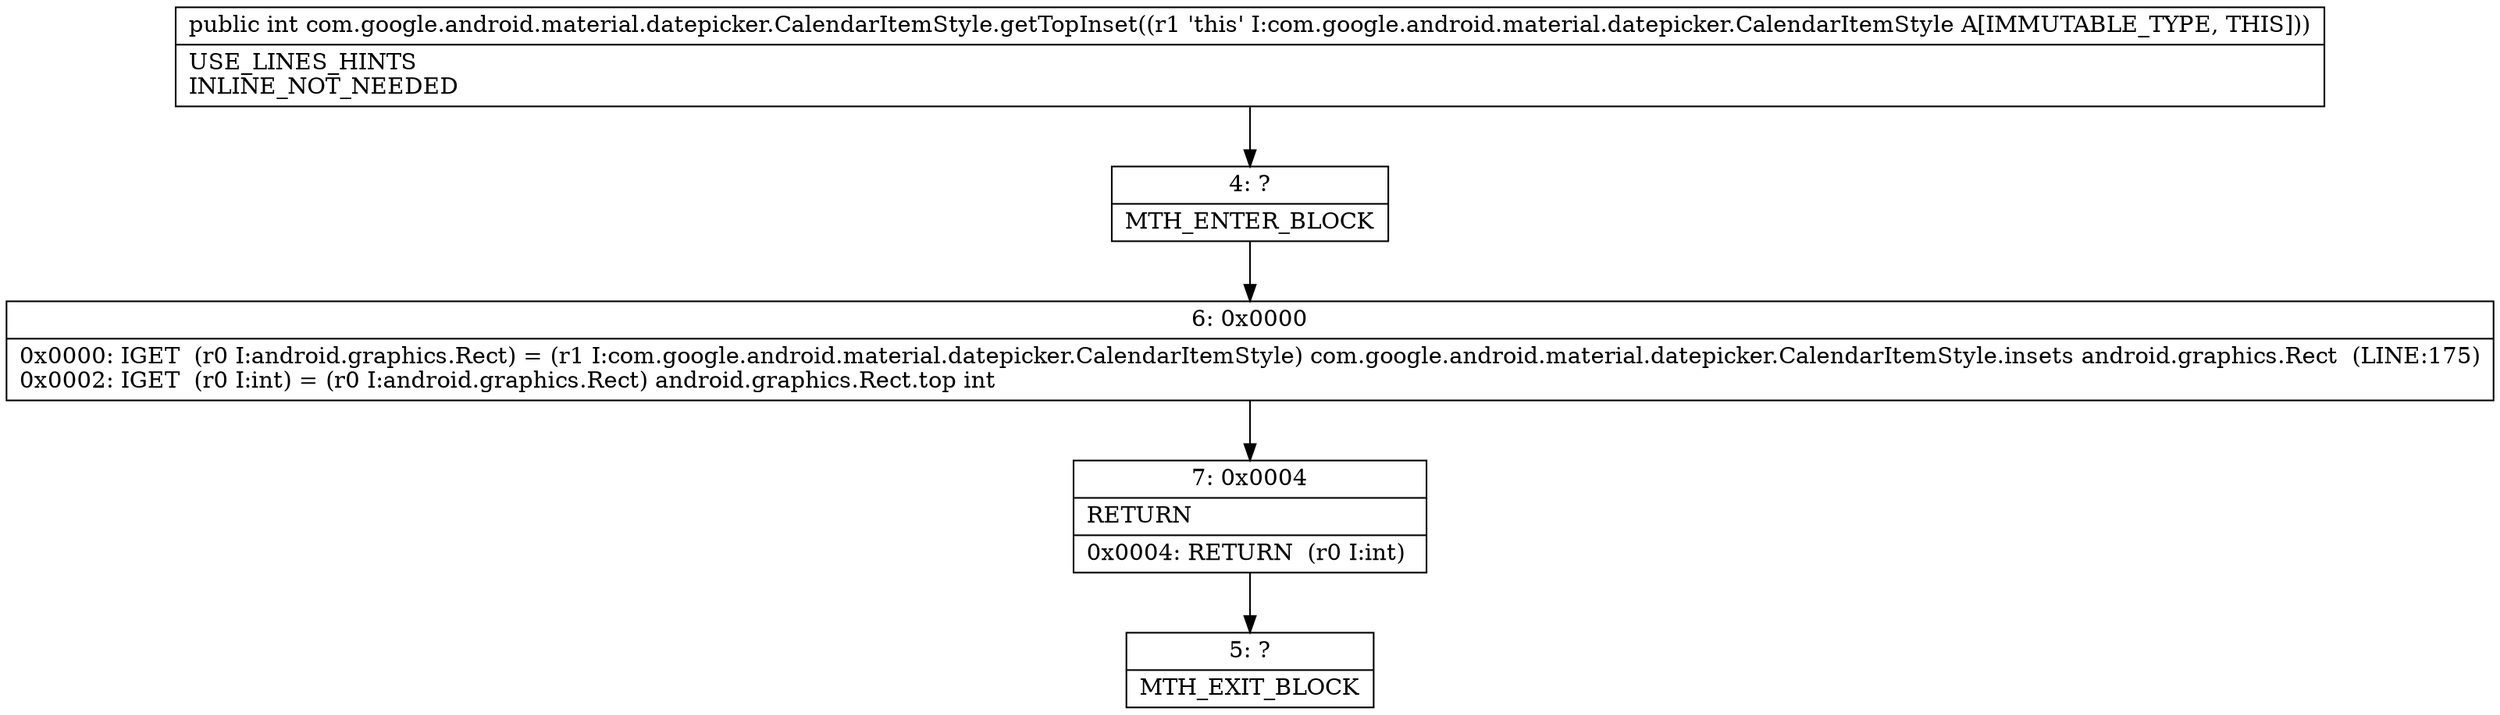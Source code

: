 digraph "CFG forcom.google.android.material.datepicker.CalendarItemStyle.getTopInset()I" {
Node_4 [shape=record,label="{4\:\ ?|MTH_ENTER_BLOCK\l}"];
Node_6 [shape=record,label="{6\:\ 0x0000|0x0000: IGET  (r0 I:android.graphics.Rect) = (r1 I:com.google.android.material.datepicker.CalendarItemStyle) com.google.android.material.datepicker.CalendarItemStyle.insets android.graphics.Rect  (LINE:175)\l0x0002: IGET  (r0 I:int) = (r0 I:android.graphics.Rect) android.graphics.Rect.top int \l}"];
Node_7 [shape=record,label="{7\:\ 0x0004|RETURN\l|0x0004: RETURN  (r0 I:int) \l}"];
Node_5 [shape=record,label="{5\:\ ?|MTH_EXIT_BLOCK\l}"];
MethodNode[shape=record,label="{public int com.google.android.material.datepicker.CalendarItemStyle.getTopInset((r1 'this' I:com.google.android.material.datepicker.CalendarItemStyle A[IMMUTABLE_TYPE, THIS]))  | USE_LINES_HINTS\lINLINE_NOT_NEEDED\l}"];
MethodNode -> Node_4;Node_4 -> Node_6;
Node_6 -> Node_7;
Node_7 -> Node_5;
}

